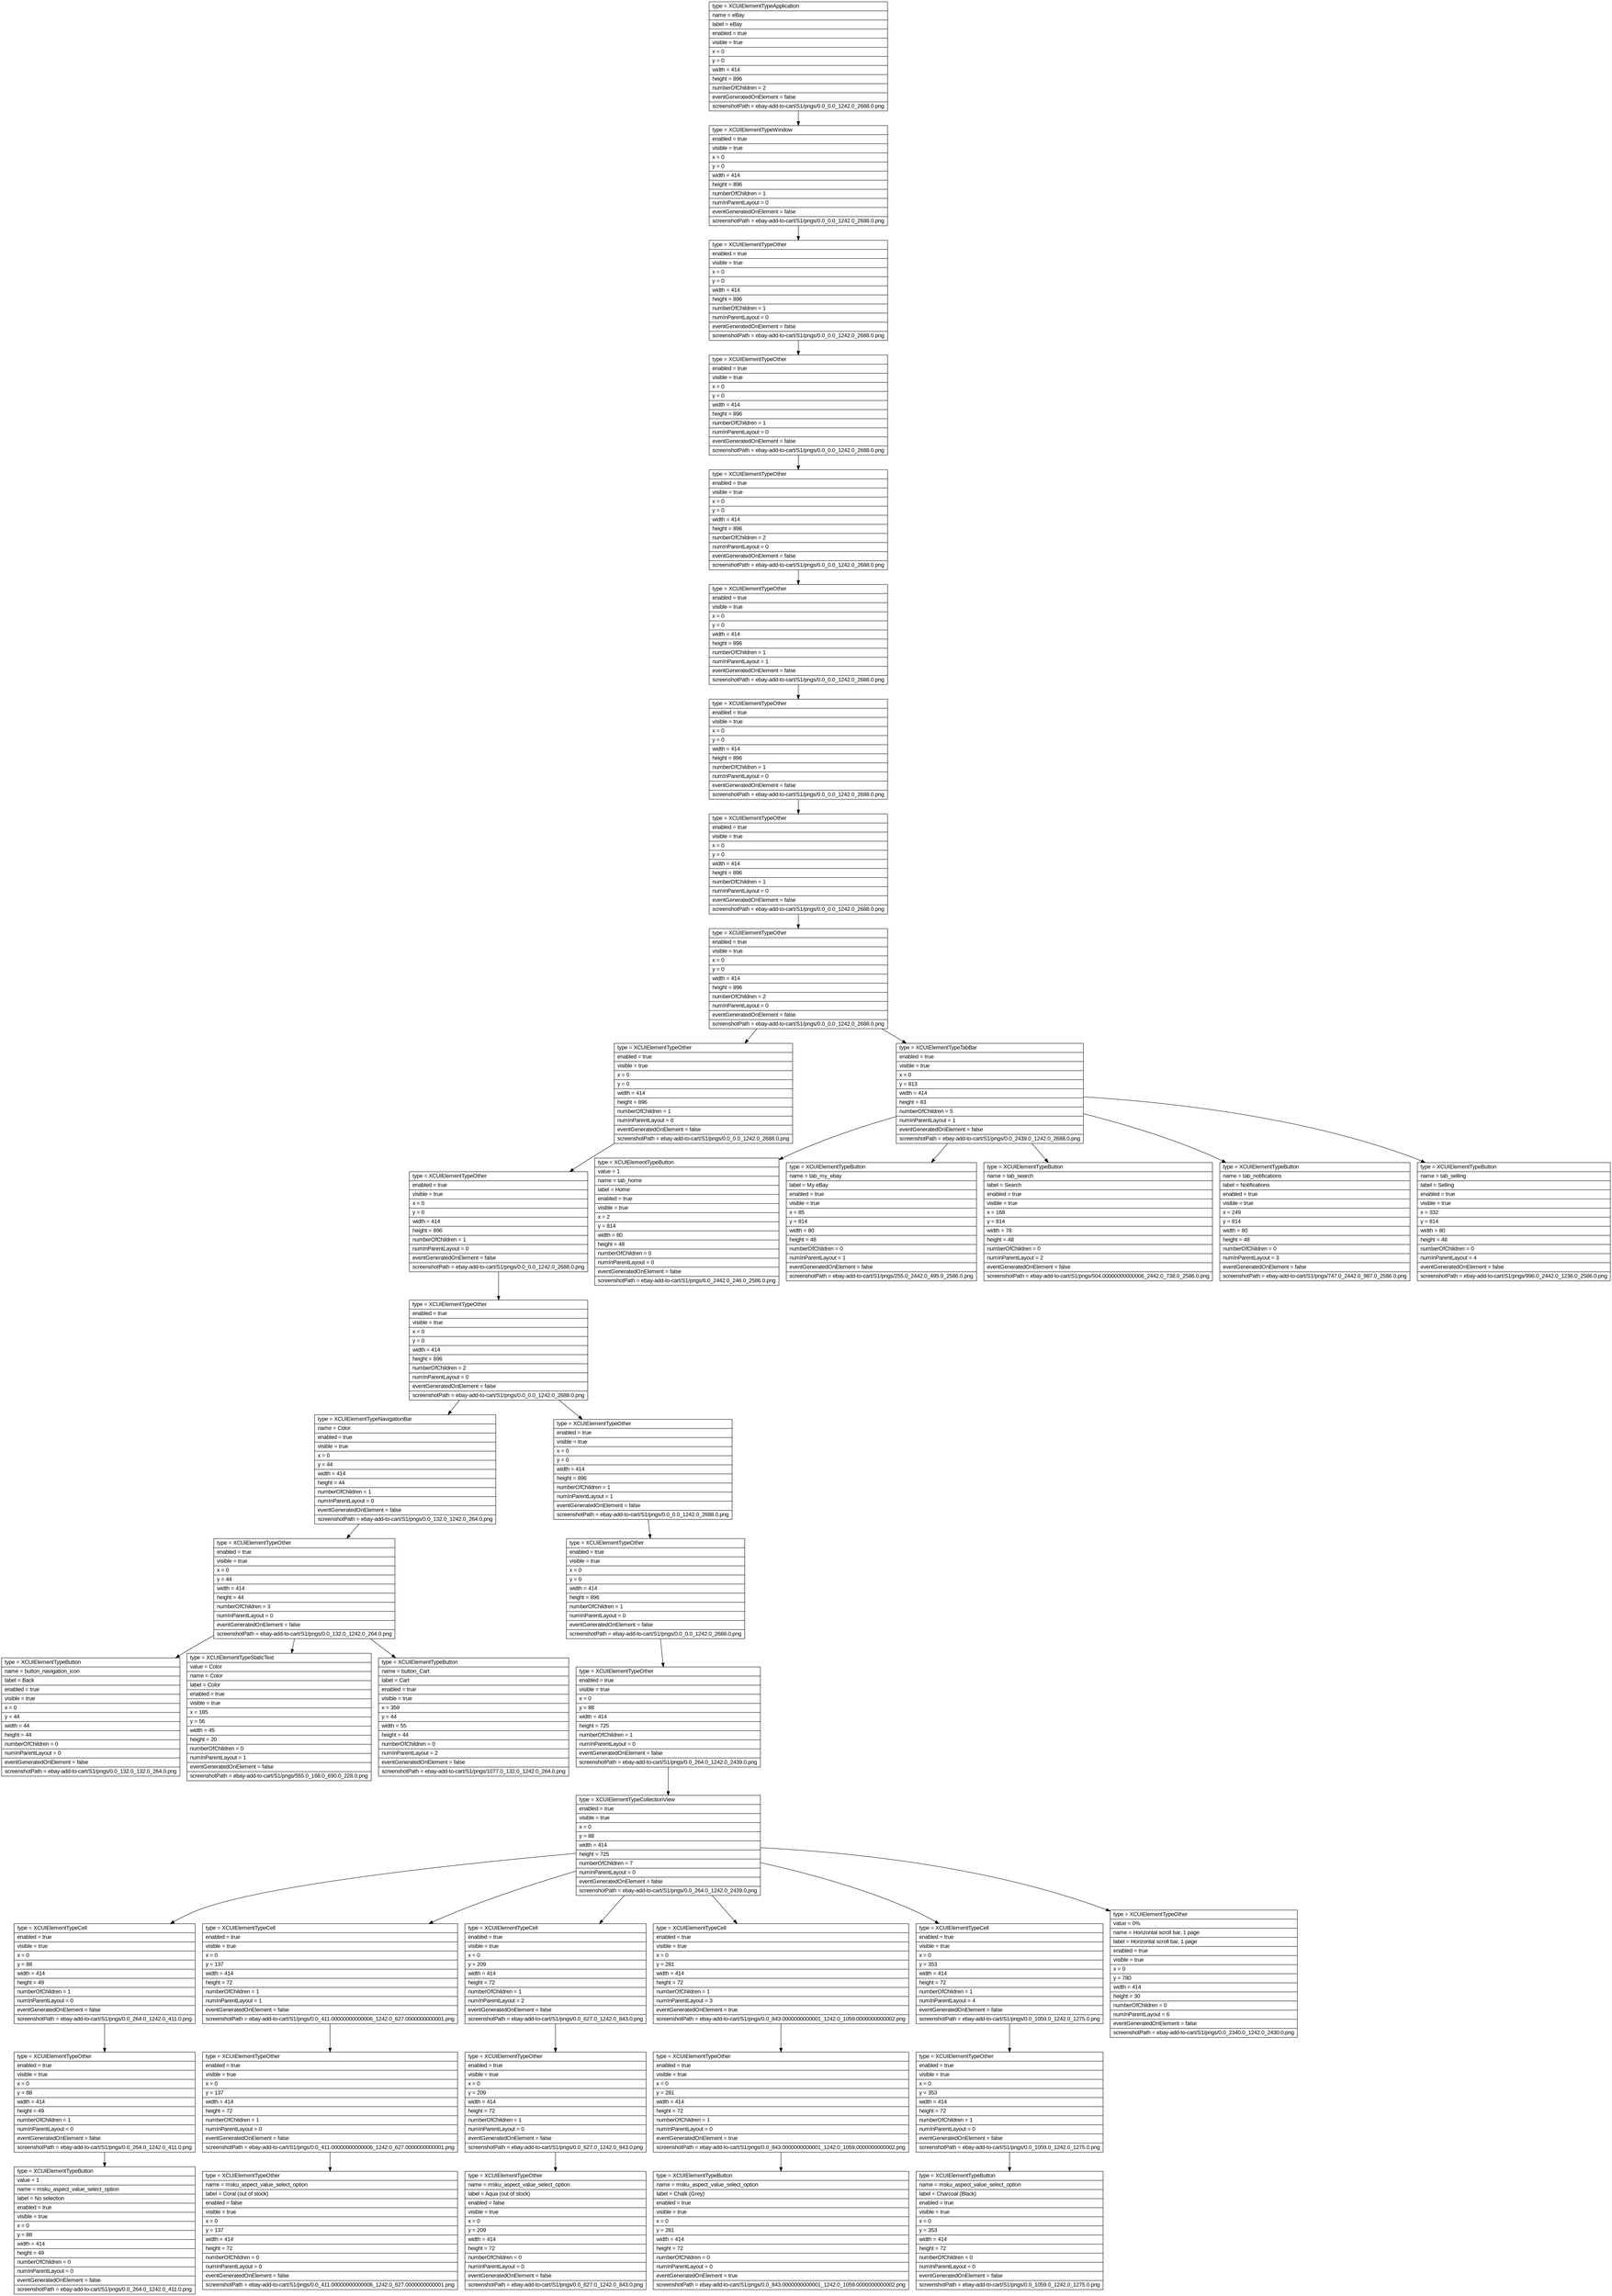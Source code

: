 digraph Layout {

	node [shape=record fontname=Arial];

	0	[label="{type = XCUIElementTypeApplication\l|name = eBay\l|label = eBay\l|enabled = true\l|visible = true\l|x = 0\l|y = 0\l|width = 414\l|height = 896\l|numberOfChildren = 2\l|eventGeneratedOnElement = false \l|screenshotPath = ebay-add-to-cart/S1/pngs/0.0_0.0_1242.0_2688.0.png\l}"]
	1	[label="{type = XCUIElementTypeWindow\l|enabled = true\l|visible = true\l|x = 0\l|y = 0\l|width = 414\l|height = 896\l|numberOfChildren = 1\l|numInParentLayout = 0\l|eventGeneratedOnElement = false \l|screenshotPath = ebay-add-to-cart/S1/pngs/0.0_0.0_1242.0_2688.0.png\l}"]
	2	[label="{type = XCUIElementTypeOther\l|enabled = true\l|visible = true\l|x = 0\l|y = 0\l|width = 414\l|height = 896\l|numberOfChildren = 1\l|numInParentLayout = 0\l|eventGeneratedOnElement = false \l|screenshotPath = ebay-add-to-cart/S1/pngs/0.0_0.0_1242.0_2688.0.png\l}"]
	3	[label="{type = XCUIElementTypeOther\l|enabled = true\l|visible = true\l|x = 0\l|y = 0\l|width = 414\l|height = 896\l|numberOfChildren = 1\l|numInParentLayout = 0\l|eventGeneratedOnElement = false \l|screenshotPath = ebay-add-to-cart/S1/pngs/0.0_0.0_1242.0_2688.0.png\l}"]
	4	[label="{type = XCUIElementTypeOther\l|enabled = true\l|visible = true\l|x = 0\l|y = 0\l|width = 414\l|height = 896\l|numberOfChildren = 2\l|numInParentLayout = 0\l|eventGeneratedOnElement = false \l|screenshotPath = ebay-add-to-cart/S1/pngs/0.0_0.0_1242.0_2688.0.png\l}"]
	5	[label="{type = XCUIElementTypeOther\l|enabled = true\l|visible = true\l|x = 0\l|y = 0\l|width = 414\l|height = 896\l|numberOfChildren = 1\l|numInParentLayout = 1\l|eventGeneratedOnElement = false \l|screenshotPath = ebay-add-to-cart/S1/pngs/0.0_0.0_1242.0_2688.0.png\l}"]
	6	[label="{type = XCUIElementTypeOther\l|enabled = true\l|visible = true\l|x = 0\l|y = 0\l|width = 414\l|height = 896\l|numberOfChildren = 1\l|numInParentLayout = 0\l|eventGeneratedOnElement = false \l|screenshotPath = ebay-add-to-cart/S1/pngs/0.0_0.0_1242.0_2688.0.png\l}"]
	7	[label="{type = XCUIElementTypeOther\l|enabled = true\l|visible = true\l|x = 0\l|y = 0\l|width = 414\l|height = 896\l|numberOfChildren = 1\l|numInParentLayout = 0\l|eventGeneratedOnElement = false \l|screenshotPath = ebay-add-to-cart/S1/pngs/0.0_0.0_1242.0_2688.0.png\l}"]
	8	[label="{type = XCUIElementTypeOther\l|enabled = true\l|visible = true\l|x = 0\l|y = 0\l|width = 414\l|height = 896\l|numberOfChildren = 2\l|numInParentLayout = 0\l|eventGeneratedOnElement = false \l|screenshotPath = ebay-add-to-cart/S1/pngs/0.0_0.0_1242.0_2688.0.png\l}"]
	9	[label="{type = XCUIElementTypeOther\l|enabled = true\l|visible = true\l|x = 0\l|y = 0\l|width = 414\l|height = 896\l|numberOfChildren = 1\l|numInParentLayout = 0\l|eventGeneratedOnElement = false \l|screenshotPath = ebay-add-to-cart/S1/pngs/0.0_0.0_1242.0_2688.0.png\l}"]
	10	[label="{type = XCUIElementTypeTabBar\l|enabled = true\l|visible = true\l|x = 0\l|y = 813\l|width = 414\l|height = 83\l|numberOfChildren = 5\l|numInParentLayout = 1\l|eventGeneratedOnElement = false \l|screenshotPath = ebay-add-to-cart/S1/pngs/0.0_2439.0_1242.0_2688.0.png\l}"]
	11	[label="{type = XCUIElementTypeOther\l|enabled = true\l|visible = true\l|x = 0\l|y = 0\l|width = 414\l|height = 896\l|numberOfChildren = 1\l|numInParentLayout = 0\l|eventGeneratedOnElement = false \l|screenshotPath = ebay-add-to-cart/S1/pngs/0.0_0.0_1242.0_2688.0.png\l}"]
	12	[label="{type = XCUIElementTypeButton\l|value = 1\l|name = tab_home\l|label = Home\l|enabled = true\l|visible = true\l|x = 2\l|y = 814\l|width = 80\l|height = 48\l|numberOfChildren = 0\l|numInParentLayout = 0\l|eventGeneratedOnElement = false \l|screenshotPath = ebay-add-to-cart/S1/pngs/6.0_2442.0_246.0_2586.0.png\l}"]
	13	[label="{type = XCUIElementTypeButton\l|name = tab_my_ebay\l|label = My eBay\l|enabled = true\l|visible = true\l|x = 85\l|y = 814\l|width = 80\l|height = 48\l|numberOfChildren = 0\l|numInParentLayout = 1\l|eventGeneratedOnElement = false \l|screenshotPath = ebay-add-to-cart/S1/pngs/255.0_2442.0_495.0_2586.0.png\l}"]
	14	[label="{type = XCUIElementTypeButton\l|name = tab_search\l|label = Search\l|enabled = true\l|visible = true\l|x = 168\l|y = 814\l|width = 78\l|height = 48\l|numberOfChildren = 0\l|numInParentLayout = 2\l|eventGeneratedOnElement = false \l|screenshotPath = ebay-add-to-cart/S1/pngs/504.00000000000006_2442.0_738.0_2586.0.png\l}"]
	15	[label="{type = XCUIElementTypeButton\l|name = tab_notifications\l|label = Notifications\l|enabled = true\l|visible = true\l|x = 249\l|y = 814\l|width = 80\l|height = 48\l|numberOfChildren = 0\l|numInParentLayout = 3\l|eventGeneratedOnElement = false \l|screenshotPath = ebay-add-to-cart/S1/pngs/747.0_2442.0_987.0_2586.0.png\l}"]
	16	[label="{type = XCUIElementTypeButton\l|name = tab_selling\l|label = Selling\l|enabled = true\l|visible = true\l|x = 332\l|y = 814\l|width = 80\l|height = 48\l|numberOfChildren = 0\l|numInParentLayout = 4\l|eventGeneratedOnElement = false \l|screenshotPath = ebay-add-to-cart/S1/pngs/996.0_2442.0_1236.0_2586.0.png\l}"]
	17	[label="{type = XCUIElementTypeOther\l|enabled = true\l|visible = true\l|x = 0\l|y = 0\l|width = 414\l|height = 896\l|numberOfChildren = 2\l|numInParentLayout = 0\l|eventGeneratedOnElement = false \l|screenshotPath = ebay-add-to-cart/S1/pngs/0.0_0.0_1242.0_2688.0.png\l}"]
	18	[label="{type = XCUIElementTypeNavigationBar\l|name = Color\l|enabled = true\l|visible = true\l|x = 0\l|y = 44\l|width = 414\l|height = 44\l|numberOfChildren = 1\l|numInParentLayout = 0\l|eventGeneratedOnElement = false \l|screenshotPath = ebay-add-to-cart/S1/pngs/0.0_132.0_1242.0_264.0.png\l}"]
	19	[label="{type = XCUIElementTypeOther\l|enabled = true\l|visible = true\l|x = 0\l|y = 0\l|width = 414\l|height = 896\l|numberOfChildren = 1\l|numInParentLayout = 1\l|eventGeneratedOnElement = false \l|screenshotPath = ebay-add-to-cart/S1/pngs/0.0_0.0_1242.0_2688.0.png\l}"]
	20	[label="{type = XCUIElementTypeOther\l|enabled = true\l|visible = true\l|x = 0\l|y = 44\l|width = 414\l|height = 44\l|numberOfChildren = 3\l|numInParentLayout = 0\l|eventGeneratedOnElement = false \l|screenshotPath = ebay-add-to-cart/S1/pngs/0.0_132.0_1242.0_264.0.png\l}"]
	21	[label="{type = XCUIElementTypeOther\l|enabled = true\l|visible = true\l|x = 0\l|y = 0\l|width = 414\l|height = 896\l|numberOfChildren = 1\l|numInParentLayout = 0\l|eventGeneratedOnElement = false \l|screenshotPath = ebay-add-to-cart/S1/pngs/0.0_0.0_1242.0_2688.0.png\l}"]
	22	[label="{type = XCUIElementTypeButton\l|name = button_navigation_icon\l|label = Back\l|enabled = true\l|visible = true\l|x = 0\l|y = 44\l|width = 44\l|height = 44\l|numberOfChildren = 0\l|numInParentLayout = 0\l|eventGeneratedOnElement = false \l|screenshotPath = ebay-add-to-cart/S1/pngs/0.0_132.0_132.0_264.0.png\l}"]
	23	[label="{type = XCUIElementTypeStaticText\l|value = Color\l|name = Color\l|label = Color\l|enabled = true\l|visible = true\l|x = 185\l|y = 56\l|width = 45\l|height = 20\l|numberOfChildren = 0\l|numInParentLayout = 1\l|eventGeneratedOnElement = false \l|screenshotPath = ebay-add-to-cart/S1/pngs/555.0_168.0_690.0_228.0.png\l}"]
	24	[label="{type = XCUIElementTypeButton\l|name = button_Cart\l|label = Cart\l|enabled = true\l|visible = true\l|x = 359\l|y = 44\l|width = 55\l|height = 44\l|numberOfChildren = 0\l|numInParentLayout = 2\l|eventGeneratedOnElement = false \l|screenshotPath = ebay-add-to-cart/S1/pngs/1077.0_132.0_1242.0_264.0.png\l}"]
	25	[label="{type = XCUIElementTypeOther\l|enabled = true\l|visible = true\l|x = 0\l|y = 88\l|width = 414\l|height = 725\l|numberOfChildren = 1\l|numInParentLayout = 0\l|eventGeneratedOnElement = false \l|screenshotPath = ebay-add-to-cart/S1/pngs/0.0_264.0_1242.0_2439.0.png\l}"]
	26	[label="{type = XCUIElementTypeCollectionView\l|enabled = true\l|visible = true\l|x = 0\l|y = 88\l|width = 414\l|height = 725\l|numberOfChildren = 7\l|numInParentLayout = 0\l|eventGeneratedOnElement = false \l|screenshotPath = ebay-add-to-cart/S1/pngs/0.0_264.0_1242.0_2439.0.png\l}"]
	27	[label="{type = XCUIElementTypeCell\l|enabled = true\l|visible = true\l|x = 0\l|y = 88\l|width = 414\l|height = 49\l|numberOfChildren = 1\l|numInParentLayout = 0\l|eventGeneratedOnElement = false \l|screenshotPath = ebay-add-to-cart/S1/pngs/0.0_264.0_1242.0_411.0.png\l}"]
	28	[label="{type = XCUIElementTypeCell\l|enabled = true\l|visible = true\l|x = 0\l|y = 137\l|width = 414\l|height = 72\l|numberOfChildren = 1\l|numInParentLayout = 1\l|eventGeneratedOnElement = false \l|screenshotPath = ebay-add-to-cart/S1/pngs/0.0_411.00000000000006_1242.0_627.0000000000001.png\l}"]
	29	[label="{type = XCUIElementTypeCell\l|enabled = true\l|visible = true\l|x = 0\l|y = 209\l|width = 414\l|height = 72\l|numberOfChildren = 1\l|numInParentLayout = 2\l|eventGeneratedOnElement = false \l|screenshotPath = ebay-add-to-cart/S1/pngs/0.0_627.0_1242.0_843.0.png\l}"]
	30	[label="{type = XCUIElementTypeCell\l|enabled = true\l|visible = true\l|x = 0\l|y = 281\l|width = 414\l|height = 72\l|numberOfChildren = 1\l|numInParentLayout = 3\l|eventGeneratedOnElement = true \l|screenshotPath = ebay-add-to-cart/S1/pngs/0.0_843.0000000000001_1242.0_1059.0000000000002.png\l}"]
	31	[label="{type = XCUIElementTypeCell\l|enabled = true\l|visible = true\l|x = 0\l|y = 353\l|width = 414\l|height = 72\l|numberOfChildren = 1\l|numInParentLayout = 4\l|eventGeneratedOnElement = false \l|screenshotPath = ebay-add-to-cart/S1/pngs/0.0_1059.0_1242.0_1275.0.png\l}"]
	32	[label="{type = XCUIElementTypeOther\l|value = 0%\l|name = Horizontal scroll bar, 1 page\l|label = Horizontal scroll bar, 1 page\l|enabled = true\l|visible = true\l|x = 0\l|y = 780\l|width = 414\l|height = 30\l|numberOfChildren = 0\l|numInParentLayout = 6\l|eventGeneratedOnElement = false \l|screenshotPath = ebay-add-to-cart/S1/pngs/0.0_2340.0_1242.0_2430.0.png\l}"]
	33	[label="{type = XCUIElementTypeOther\l|enabled = true\l|visible = true\l|x = 0\l|y = 88\l|width = 414\l|height = 49\l|numberOfChildren = 1\l|numInParentLayout = 0\l|eventGeneratedOnElement = false \l|screenshotPath = ebay-add-to-cart/S1/pngs/0.0_264.0_1242.0_411.0.png\l}"]
	34	[label="{type = XCUIElementTypeOther\l|enabled = true\l|visible = true\l|x = 0\l|y = 137\l|width = 414\l|height = 72\l|numberOfChildren = 1\l|numInParentLayout = 0\l|eventGeneratedOnElement = false \l|screenshotPath = ebay-add-to-cart/S1/pngs/0.0_411.00000000000006_1242.0_627.0000000000001.png\l}"]
	35	[label="{type = XCUIElementTypeOther\l|enabled = true\l|visible = true\l|x = 0\l|y = 209\l|width = 414\l|height = 72\l|numberOfChildren = 1\l|numInParentLayout = 0\l|eventGeneratedOnElement = false \l|screenshotPath = ebay-add-to-cart/S1/pngs/0.0_627.0_1242.0_843.0.png\l}"]
	36	[label="{type = XCUIElementTypeOther\l|enabled = true\l|visible = true\l|x = 0\l|y = 281\l|width = 414\l|height = 72\l|numberOfChildren = 1\l|numInParentLayout = 0\l|eventGeneratedOnElement = true \l|screenshotPath = ebay-add-to-cart/S1/pngs/0.0_843.0000000000001_1242.0_1059.0000000000002.png\l}"]
	37	[label="{type = XCUIElementTypeOther\l|enabled = true\l|visible = true\l|x = 0\l|y = 353\l|width = 414\l|height = 72\l|numberOfChildren = 1\l|numInParentLayout = 0\l|eventGeneratedOnElement = false \l|screenshotPath = ebay-add-to-cart/S1/pngs/0.0_1059.0_1242.0_1275.0.png\l}"]
	38	[label="{type = XCUIElementTypeButton\l|value = 1\l|name = msku_aspect_value_select_option\l|label = No selection\l|enabled = true\l|visible = true\l|x = 0\l|y = 88\l|width = 414\l|height = 49\l|numberOfChildren = 0\l|numInParentLayout = 0\l|eventGeneratedOnElement = false \l|screenshotPath = ebay-add-to-cart/S1/pngs/0.0_264.0_1242.0_411.0.png\l}"]
	39	[label="{type = XCUIElementTypeOther\l|name = msku_aspect_value_select_option\l|label = Coral (out of stock)\l|enabled = false\l|visible = true\l|x = 0\l|y = 137\l|width = 414\l|height = 72\l|numberOfChildren = 0\l|numInParentLayout = 0\l|eventGeneratedOnElement = false \l|screenshotPath = ebay-add-to-cart/S1/pngs/0.0_411.00000000000006_1242.0_627.0000000000001.png\l}"]
	40	[label="{type = XCUIElementTypeOther\l|name = msku_aspect_value_select_option\l|label = Aqua (out of stock)\l|enabled = false\l|visible = true\l|x = 0\l|y = 209\l|width = 414\l|height = 72\l|numberOfChildren = 0\l|numInParentLayout = 0\l|eventGeneratedOnElement = false \l|screenshotPath = ebay-add-to-cart/S1/pngs/0.0_627.0_1242.0_843.0.png\l}"]
	41	[label="{type = XCUIElementTypeButton\l|name = msku_aspect_value_select_option\l|label = Chalk (Grey)\l|enabled = true\l|visible = true\l|x = 0\l|y = 281\l|width = 414\l|height = 72\l|numberOfChildren = 0\l|numInParentLayout = 0\l|eventGeneratedOnElement = true \l|screenshotPath = ebay-add-to-cart/S1/pngs/0.0_843.0000000000001_1242.0_1059.0000000000002.png\l}"]
	42	[label="{type = XCUIElementTypeButton\l|name = msku_aspect_value_select_option\l|label = Charcoal (Black)\l|enabled = true\l|visible = true\l|x = 0\l|y = 353\l|width = 414\l|height = 72\l|numberOfChildren = 0\l|numInParentLayout = 0\l|eventGeneratedOnElement = false \l|screenshotPath = ebay-add-to-cart/S1/pngs/0.0_1059.0_1242.0_1275.0.png\l}"]


	0 -> 1
	1 -> 2
	2 -> 3
	3 -> 4
	4 -> 5
	5 -> 6
	6 -> 7
	7 -> 8
	8 -> 9
	8 -> 10
	9 -> 11
	10 -> 12
	10 -> 13
	10 -> 14
	10 -> 15
	10 -> 16
	11 -> 17
	17 -> 18
	17 -> 19
	18 -> 20
	19 -> 21
	20 -> 22
	20 -> 23
	20 -> 24
	21 -> 25
	25 -> 26
	26 -> 27
	26 -> 28
	26 -> 29
	26 -> 30
	26 -> 31
	26 -> 32
	27 -> 33
	28 -> 34
	29 -> 35
	30 -> 36
	31 -> 37
	33 -> 38
	34 -> 39
	35 -> 40
	36 -> 41
	37 -> 42


}